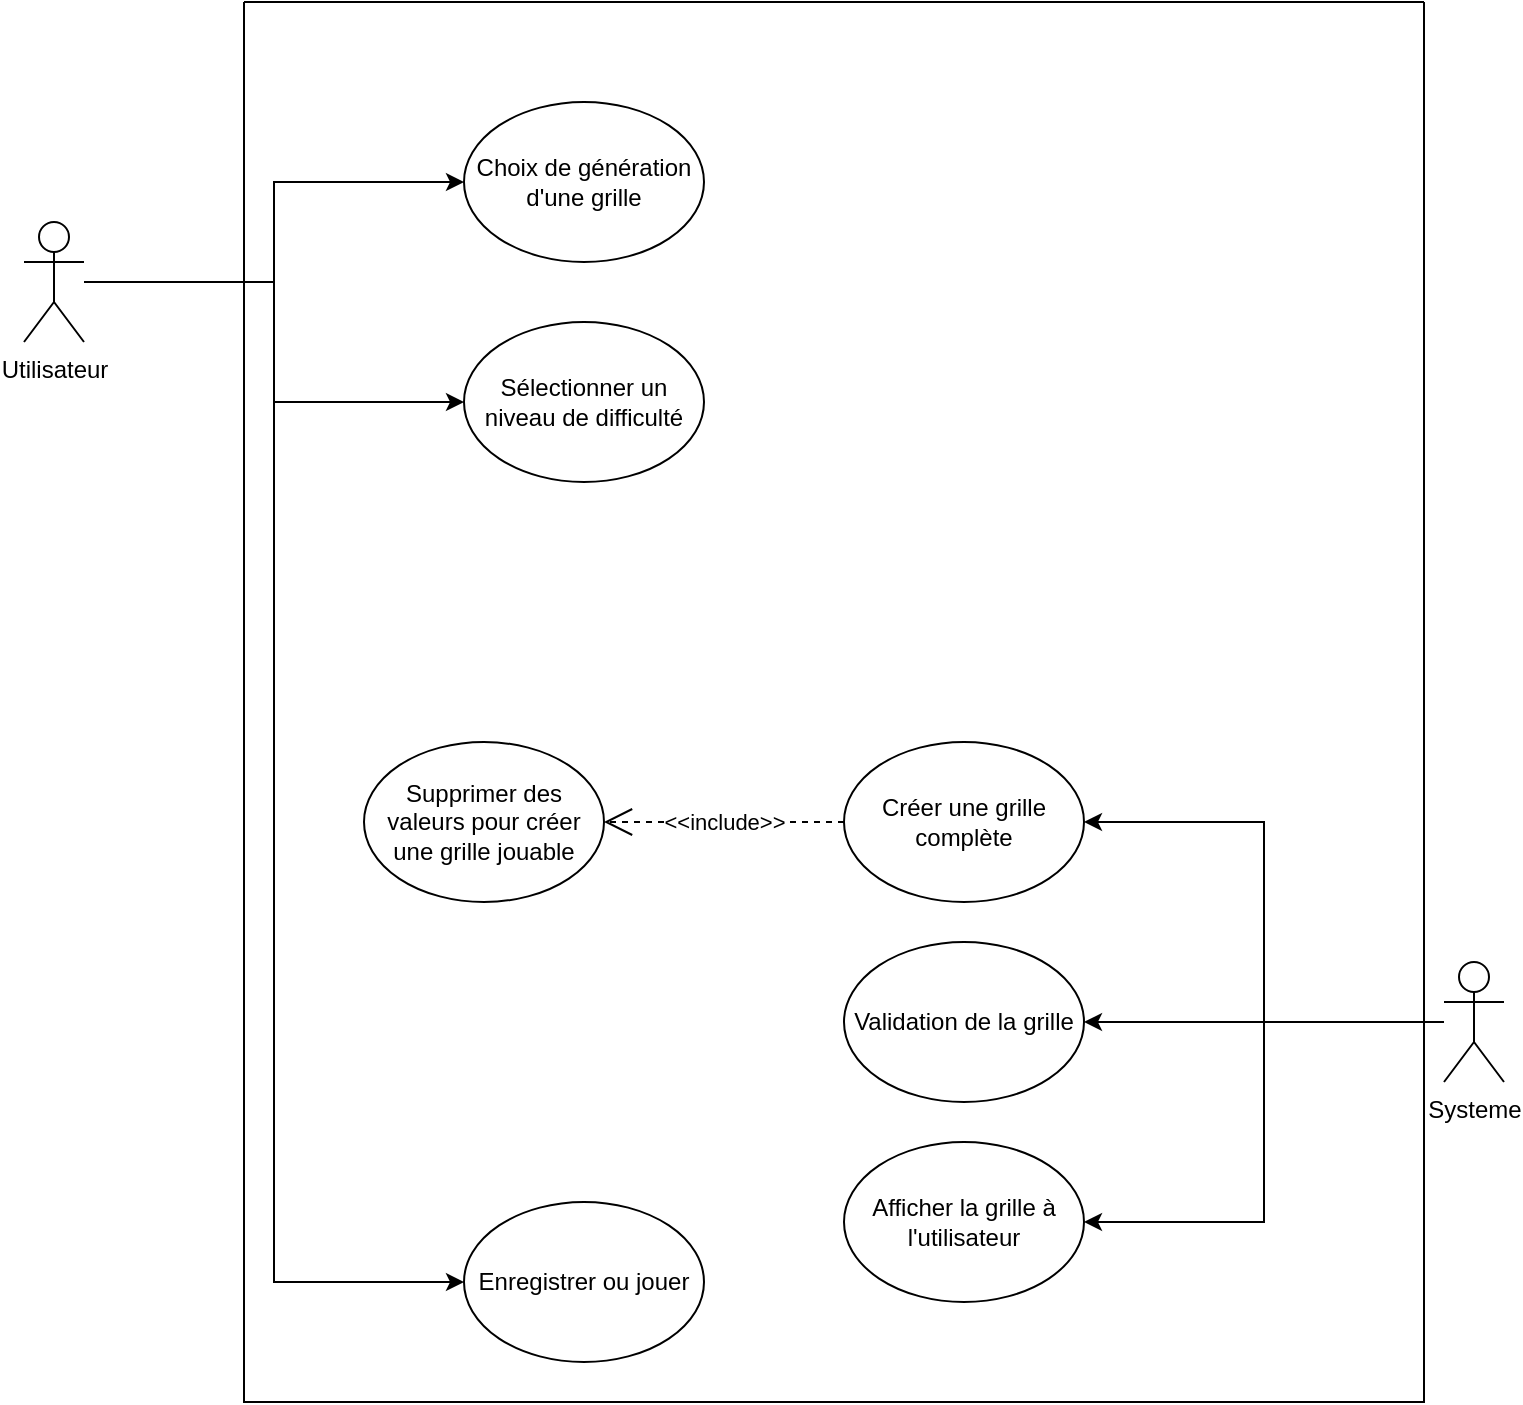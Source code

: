 <mxfile version="26.0.11">
  <diagram name="Page-1" id="ziVrB-AUKj0jWjQerRdb">
    <mxGraphModel grid="1" page="1" gridSize="10" guides="1" tooltips="1" connect="1" arrows="1" fold="1" pageScale="1" pageWidth="827" pageHeight="1169" math="0" shadow="0">
      <root>
        <mxCell id="0" />
        <mxCell id="1" parent="0" />
        <mxCell id="X6zMZhSI3GP9hSEjHJsb-1" value="" style="swimlane;startSize=0;" vertex="1" parent="1">
          <mxGeometry x="180" y="150" width="590" height="700" as="geometry" />
        </mxCell>
        <mxCell id="X6zMZhSI3GP9hSEjHJsb-6" value="Choix de génération d&#39;une grille" style="ellipse;whiteSpace=wrap;html=1;" vertex="1" parent="X6zMZhSI3GP9hSEjHJsb-1">
          <mxGeometry x="110" y="50" width="120" height="80" as="geometry" />
        </mxCell>
        <mxCell id="X6zMZhSI3GP9hSEjHJsb-8" value="Créer une grille complète" style="ellipse;whiteSpace=wrap;html=1;" vertex="1" parent="X6zMZhSI3GP9hSEjHJsb-1">
          <mxGeometry x="300" y="370" width="120" height="80" as="geometry" />
        </mxCell>
        <mxCell id="X6zMZhSI3GP9hSEjHJsb-7" value="Sélectionner un niveau de difficulté" style="ellipse;whiteSpace=wrap;html=1;" vertex="1" parent="X6zMZhSI3GP9hSEjHJsb-1">
          <mxGeometry x="110" y="160" width="120" height="80" as="geometry" />
        </mxCell>
        <mxCell id="X6zMZhSI3GP9hSEjHJsb-9" value="Supprimer des valeurs pour créer une grille jouable" style="ellipse;whiteSpace=wrap;html=1;" vertex="1" parent="X6zMZhSI3GP9hSEjHJsb-1">
          <mxGeometry x="60" y="370" width="120" height="80" as="geometry" />
        </mxCell>
        <mxCell id="X6zMZhSI3GP9hSEjHJsb-10" value="Afficher la grille à l&#39;utilisateur" style="ellipse;whiteSpace=wrap;html=1;" vertex="1" parent="X6zMZhSI3GP9hSEjHJsb-1">
          <mxGeometry x="300" y="570" width="120" height="80" as="geometry" />
        </mxCell>
        <mxCell id="X6zMZhSI3GP9hSEjHJsb-11" value="Enregistrer ou jouer" style="ellipse;whiteSpace=wrap;html=1;" vertex="1" parent="X6zMZhSI3GP9hSEjHJsb-1">
          <mxGeometry x="110" y="600" width="120" height="80" as="geometry" />
        </mxCell>
        <mxCell id="X6zMZhSI3GP9hSEjHJsb-28" value="&amp;lt;&amp;lt;include&amp;gt;&amp;gt;" style="endArrow=open;endSize=12;dashed=1;html=1;rounded=0;exitX=0;exitY=0.5;exitDx=0;exitDy=0;entryX=1;entryY=0.5;entryDx=0;entryDy=0;" edge="1" parent="X6zMZhSI3GP9hSEjHJsb-1" source="X6zMZhSI3GP9hSEjHJsb-8" target="X6zMZhSI3GP9hSEjHJsb-9">
          <mxGeometry width="160" relative="1" as="geometry">
            <mxPoint x="430" y="390" as="sourcePoint" />
            <mxPoint x="590" y="390" as="targetPoint" />
          </mxGeometry>
        </mxCell>
        <mxCell id="X6zMZhSI3GP9hSEjHJsb-29" value="Validation de la grille" style="ellipse;whiteSpace=wrap;html=1;" vertex="1" parent="X6zMZhSI3GP9hSEjHJsb-1">
          <mxGeometry x="300" y="470" width="120" height="80" as="geometry" />
        </mxCell>
        <mxCell id="X6zMZhSI3GP9hSEjHJsb-12" style="edgeStyle=orthogonalEdgeStyle;rounded=0;orthogonalLoop=1;jettySize=auto;html=1;" edge="1" parent="1" source="X6zMZhSI3GP9hSEjHJsb-2" target="X6zMZhSI3GP9hSEjHJsb-6">
          <mxGeometry relative="1" as="geometry" />
        </mxCell>
        <mxCell id="X6zMZhSI3GP9hSEjHJsb-13" style="edgeStyle=orthogonalEdgeStyle;rounded=0;orthogonalLoop=1;jettySize=auto;html=1;entryX=0;entryY=0.5;entryDx=0;entryDy=0;" edge="1" parent="1" source="X6zMZhSI3GP9hSEjHJsb-2" target="X6zMZhSI3GP9hSEjHJsb-7">
          <mxGeometry relative="1" as="geometry" />
        </mxCell>
        <mxCell id="X6zMZhSI3GP9hSEjHJsb-17" style="edgeStyle=orthogonalEdgeStyle;rounded=0;orthogonalLoop=1;jettySize=auto;html=1;entryX=0;entryY=0.5;entryDx=0;entryDy=0;" edge="1" parent="1" source="X6zMZhSI3GP9hSEjHJsb-2" target="X6zMZhSI3GP9hSEjHJsb-11">
          <mxGeometry relative="1" as="geometry" />
        </mxCell>
        <mxCell id="X6zMZhSI3GP9hSEjHJsb-2" value="Utilisateur" style="shape=umlActor;verticalLabelPosition=bottom;verticalAlign=top;html=1;outlineConnect=0;" vertex="1" parent="1">
          <mxGeometry x="70" y="260" width="30" height="60" as="geometry" />
        </mxCell>
        <mxCell id="X6zMZhSI3GP9hSEjHJsb-21" style="edgeStyle=orthogonalEdgeStyle;rounded=0;orthogonalLoop=1;jettySize=auto;html=1;entryX=1;entryY=0.5;entryDx=0;entryDy=0;" edge="1" parent="1" source="X6zMZhSI3GP9hSEjHJsb-3" target="X6zMZhSI3GP9hSEjHJsb-10">
          <mxGeometry relative="1" as="geometry" />
        </mxCell>
        <mxCell id="X6zMZhSI3GP9hSEjHJsb-22" style="edgeStyle=orthogonalEdgeStyle;rounded=0;orthogonalLoop=1;jettySize=auto;html=1;entryX=1;entryY=0.5;entryDx=0;entryDy=0;" edge="1" parent="1" source="X6zMZhSI3GP9hSEjHJsb-3" target="X6zMZhSI3GP9hSEjHJsb-8">
          <mxGeometry relative="1" as="geometry" />
        </mxCell>
        <mxCell id="X6zMZhSI3GP9hSEjHJsb-30" style="edgeStyle=orthogonalEdgeStyle;rounded=0;orthogonalLoop=1;jettySize=auto;html=1;entryX=1;entryY=0.5;entryDx=0;entryDy=0;" edge="1" parent="1" source="X6zMZhSI3GP9hSEjHJsb-3" target="X6zMZhSI3GP9hSEjHJsb-29">
          <mxGeometry relative="1" as="geometry" />
        </mxCell>
        <mxCell id="X6zMZhSI3GP9hSEjHJsb-3" value="Systeme" style="shape=umlActor;verticalLabelPosition=bottom;verticalAlign=top;html=1;outlineConnect=0;" vertex="1" parent="1">
          <mxGeometry x="780" y="630" width="30" height="60" as="geometry" />
        </mxCell>
      </root>
    </mxGraphModel>
  </diagram>
</mxfile>
